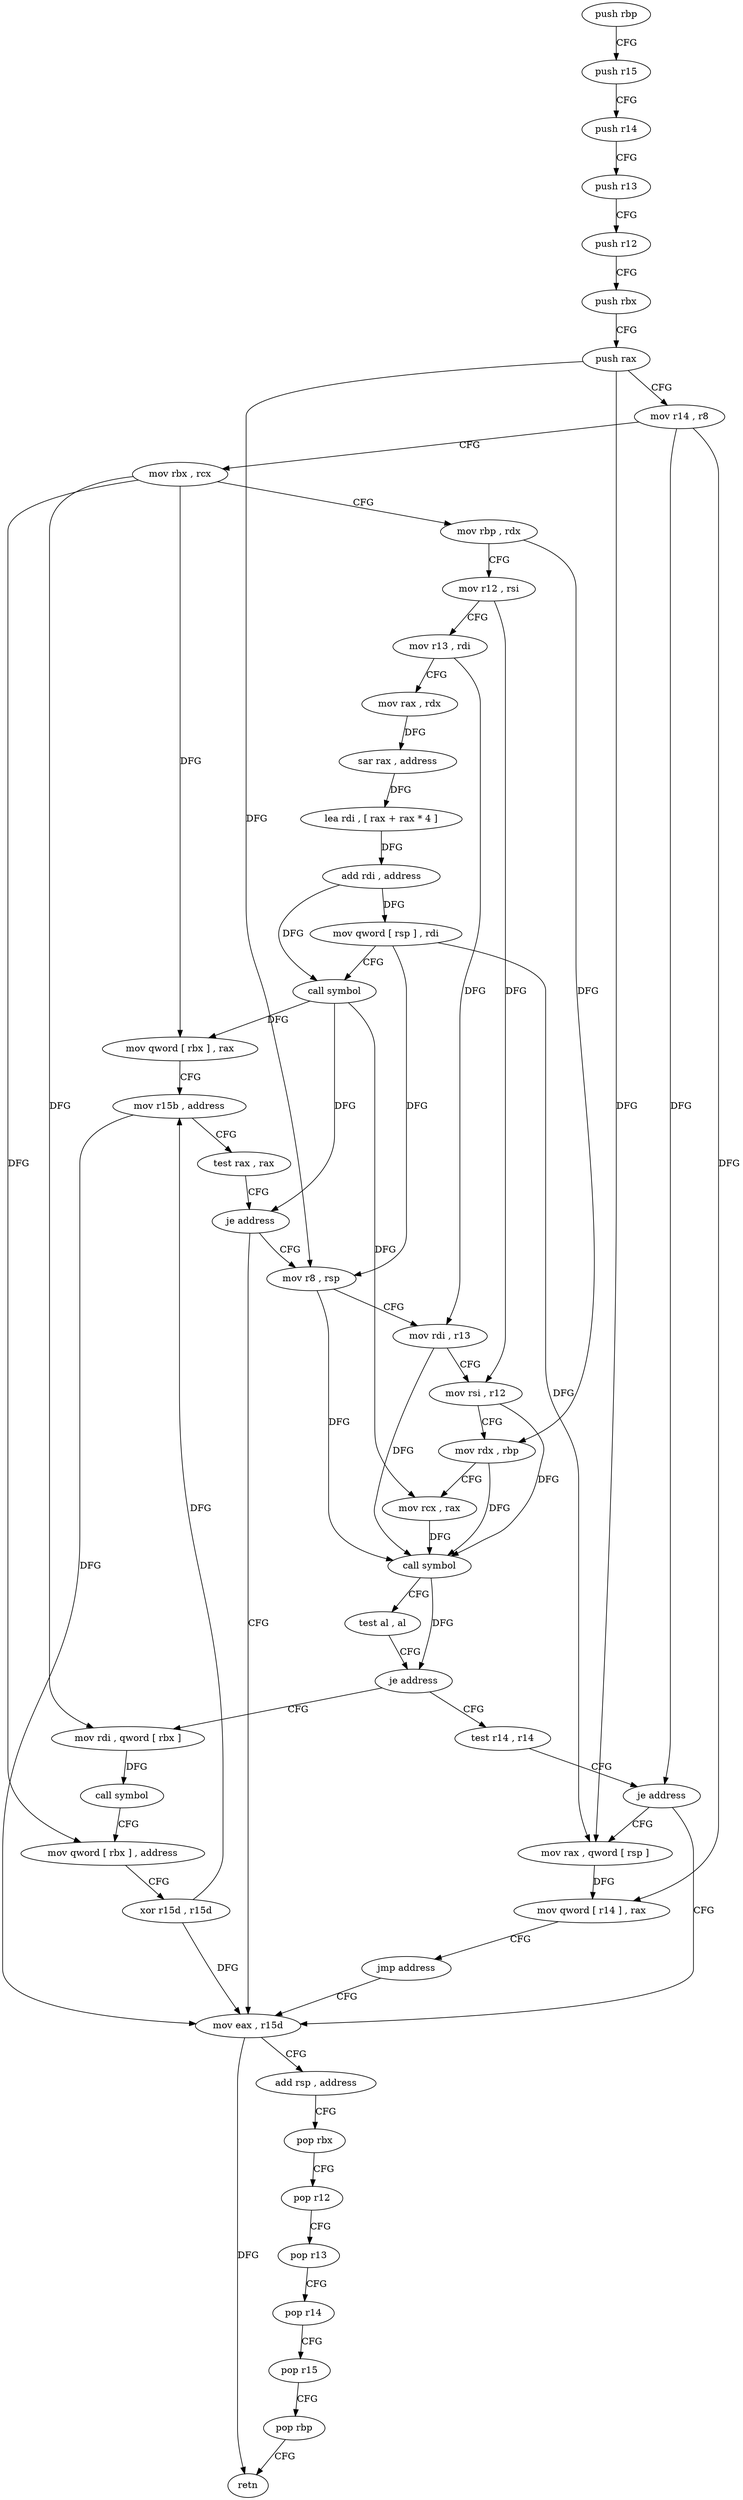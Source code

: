 digraph "func" {
"4205248" [label = "push rbp" ]
"4205249" [label = "push r15" ]
"4205251" [label = "push r14" ]
"4205253" [label = "push r13" ]
"4205255" [label = "push r12" ]
"4205257" [label = "push rbx" ]
"4205258" [label = "push rax" ]
"4205259" [label = "mov r14 , r8" ]
"4205262" [label = "mov rbx , rcx" ]
"4205265" [label = "mov rbp , rdx" ]
"4205268" [label = "mov r12 , rsi" ]
"4205271" [label = "mov r13 , rdi" ]
"4205274" [label = "mov rax , rdx" ]
"4205277" [label = "sar rax , address" ]
"4205281" [label = "lea rdi , [ rax + rax * 4 ]" ]
"4205285" [label = "add rdi , address" ]
"4205289" [label = "mov qword [ rsp ] , rdi" ]
"4205293" [label = "call symbol" ]
"4205298" [label = "mov qword [ rbx ] , rax" ]
"4205301" [label = "mov r15b , address" ]
"4205304" [label = "test rax , rax" ]
"4205307" [label = "je address" ]
"4205365" [label = "mov eax , r15d" ]
"4205309" [label = "mov r8 , rsp" ]
"4205368" [label = "add rsp , address" ]
"4205372" [label = "pop rbx" ]
"4205373" [label = "pop r12" ]
"4205375" [label = "pop r13" ]
"4205377" [label = "pop r14" ]
"4205379" [label = "pop r15" ]
"4205381" [label = "pop rbp" ]
"4205382" [label = "retn" ]
"4205312" [label = "mov rdi , r13" ]
"4205315" [label = "mov rsi , r12" ]
"4205318" [label = "mov rdx , rbp" ]
"4205321" [label = "mov rcx , rax" ]
"4205324" [label = "call symbol" ]
"4205329" [label = "test al , al" ]
"4205331" [label = "je address" ]
"4205347" [label = "mov rdi , qword [ rbx ]" ]
"4205333" [label = "test r14 , r14" ]
"4205350" [label = "call symbol" ]
"4205355" [label = "mov qword [ rbx ] , address" ]
"4205362" [label = "xor r15d , r15d" ]
"4205336" [label = "je address" ]
"4205338" [label = "mov rax , qword [ rsp ]" ]
"4205342" [label = "mov qword [ r14 ] , rax" ]
"4205345" [label = "jmp address" ]
"4205248" -> "4205249" [ label = "CFG" ]
"4205249" -> "4205251" [ label = "CFG" ]
"4205251" -> "4205253" [ label = "CFG" ]
"4205253" -> "4205255" [ label = "CFG" ]
"4205255" -> "4205257" [ label = "CFG" ]
"4205257" -> "4205258" [ label = "CFG" ]
"4205258" -> "4205259" [ label = "CFG" ]
"4205258" -> "4205338" [ label = "DFG" ]
"4205258" -> "4205309" [ label = "DFG" ]
"4205259" -> "4205262" [ label = "CFG" ]
"4205259" -> "4205336" [ label = "DFG" ]
"4205259" -> "4205342" [ label = "DFG" ]
"4205262" -> "4205265" [ label = "CFG" ]
"4205262" -> "4205298" [ label = "DFG" ]
"4205262" -> "4205347" [ label = "DFG" ]
"4205262" -> "4205355" [ label = "DFG" ]
"4205265" -> "4205268" [ label = "CFG" ]
"4205265" -> "4205318" [ label = "DFG" ]
"4205268" -> "4205271" [ label = "CFG" ]
"4205268" -> "4205315" [ label = "DFG" ]
"4205271" -> "4205274" [ label = "CFG" ]
"4205271" -> "4205312" [ label = "DFG" ]
"4205274" -> "4205277" [ label = "DFG" ]
"4205277" -> "4205281" [ label = "DFG" ]
"4205281" -> "4205285" [ label = "DFG" ]
"4205285" -> "4205289" [ label = "DFG" ]
"4205285" -> "4205293" [ label = "DFG" ]
"4205289" -> "4205293" [ label = "CFG" ]
"4205289" -> "4205338" [ label = "DFG" ]
"4205289" -> "4205309" [ label = "DFG" ]
"4205293" -> "4205298" [ label = "DFG" ]
"4205293" -> "4205307" [ label = "DFG" ]
"4205293" -> "4205321" [ label = "DFG" ]
"4205298" -> "4205301" [ label = "CFG" ]
"4205301" -> "4205304" [ label = "CFG" ]
"4205301" -> "4205365" [ label = "DFG" ]
"4205304" -> "4205307" [ label = "CFG" ]
"4205307" -> "4205365" [ label = "CFG" ]
"4205307" -> "4205309" [ label = "CFG" ]
"4205365" -> "4205368" [ label = "CFG" ]
"4205365" -> "4205382" [ label = "DFG" ]
"4205309" -> "4205312" [ label = "CFG" ]
"4205309" -> "4205324" [ label = "DFG" ]
"4205368" -> "4205372" [ label = "CFG" ]
"4205372" -> "4205373" [ label = "CFG" ]
"4205373" -> "4205375" [ label = "CFG" ]
"4205375" -> "4205377" [ label = "CFG" ]
"4205377" -> "4205379" [ label = "CFG" ]
"4205379" -> "4205381" [ label = "CFG" ]
"4205381" -> "4205382" [ label = "CFG" ]
"4205312" -> "4205315" [ label = "CFG" ]
"4205312" -> "4205324" [ label = "DFG" ]
"4205315" -> "4205318" [ label = "CFG" ]
"4205315" -> "4205324" [ label = "DFG" ]
"4205318" -> "4205321" [ label = "CFG" ]
"4205318" -> "4205324" [ label = "DFG" ]
"4205321" -> "4205324" [ label = "DFG" ]
"4205324" -> "4205329" [ label = "CFG" ]
"4205324" -> "4205331" [ label = "DFG" ]
"4205329" -> "4205331" [ label = "CFG" ]
"4205331" -> "4205347" [ label = "CFG" ]
"4205331" -> "4205333" [ label = "CFG" ]
"4205347" -> "4205350" [ label = "DFG" ]
"4205333" -> "4205336" [ label = "CFG" ]
"4205350" -> "4205355" [ label = "CFG" ]
"4205355" -> "4205362" [ label = "CFG" ]
"4205362" -> "4205365" [ label = "DFG" ]
"4205362" -> "4205301" [ label = "DFG" ]
"4205336" -> "4205365" [ label = "CFG" ]
"4205336" -> "4205338" [ label = "CFG" ]
"4205338" -> "4205342" [ label = "DFG" ]
"4205342" -> "4205345" [ label = "CFG" ]
"4205345" -> "4205365" [ label = "CFG" ]
}
